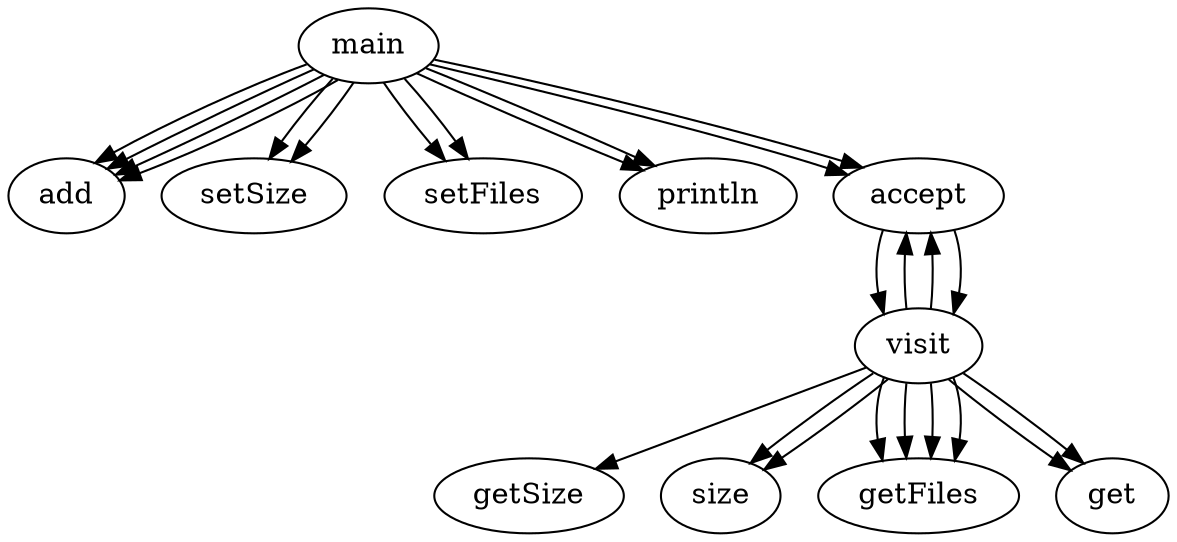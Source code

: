 digraph CallGraph {
    "main" -> "add";
    "main" -> "setSize";
    "main" -> "add";
    "main" -> "setSize";
    "main" -> "add";
    "main" -> "setFiles";
    "main" -> "add";
    "main" -> "setFiles";
    "main" -> "println";
    "main" -> "accept";
    "main" -> "println";
    "main" -> "accept";
    "visit" -> "getSize";
    "visit" -> "size";
    "visit" -> "getFiles";
    "visit" -> "accept";
    "visit" -> "get";
    "visit" -> "getFiles";
    "visit" -> "size";
    "visit" -> "getFiles";
    "visit" -> "accept";
    "visit" -> "get";
    "visit" -> "getFiles";
    "accept" -> "visit";
    "accept" -> "visit";
}
